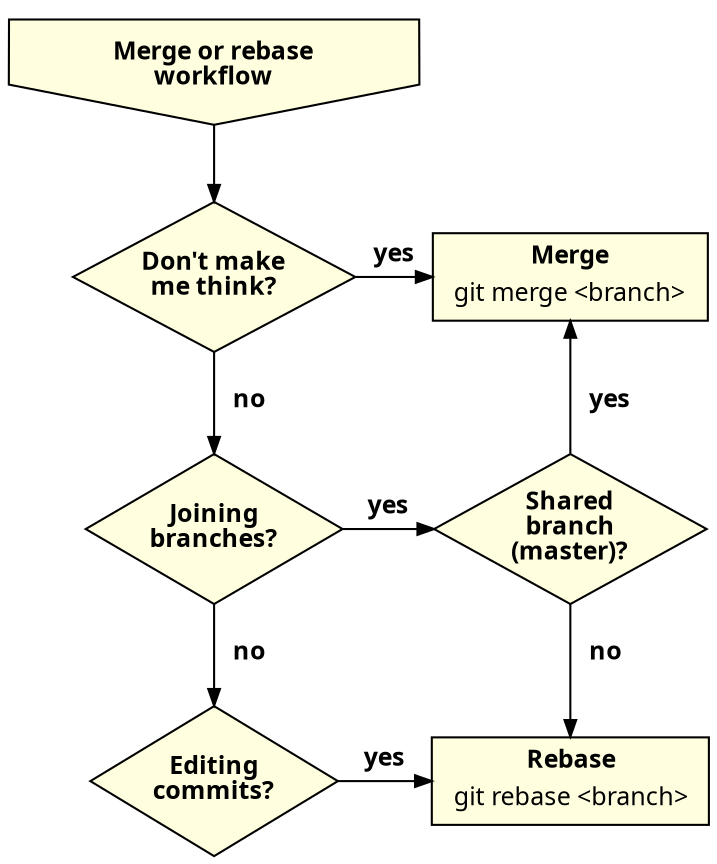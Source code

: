 digraph mergeorrebaseworkflow {
    // splines = ortho;

    edge [
        arrowsize = 0.8,
        fontname = "Verdana",
        fontsize = 12
    ]

    node [
        shape = rect,
        style = filled,
        fillcolor = lightyellow,
        fontname = "Verdana",
        fontsize = 12
    ]

    // workflow
    merge_or_rebase_workflow [
        shape = invhouse,
        label = <<b>Merge or rebase<br/>workflow</b>>,
        group = g1
    ]

    // decisions
    joining_branches_decision [
        shape = diamond,
        label = <<b>Joining<br/>branches?</b>>,
        height = 1,
        group = g1
    ]
    editing_commits_decision [
        shape = diamond,
        label = <<b>Editing<br/>commits?</b>>,
        height = 1,
        group = g1
    ]
    dont_make_me_think_decision [
        shape = diamond,
        label = <<b>Don't make<br/>me think?</b>>,
        height = 1,
        group = g1
    ]
    shared_branch_decision [
        shape = diamond,
        label = <<b>Shared<br/>branch<br/>(master)?</b>>,
        height = 1,
        group = g2
    ]

    // commands
    git_rebase [
        label = <
            <table border="0" cellborder="0" cellspacing="0">
            <tr><td><b>Rebase</b></td></tr>
            <tr><td>git rebase &lt;branch&gt;</td></tr>
            </table>
        >,
        group = g2
    ]
    git_merge [
        label = <
            <table border="0" cellborder="0" cellspacing="0">
            <tr><td><b>Merge</b></td></tr>
            <tr><td>git merge &lt;branch&gt;</td></tr>
            </table>
        >,
        group = g2
    ]

    // relations
    merge_or_rebase_workflow -> dont_make_me_think_decision
    dont_make_me_think_decision -> git_merge [label = <<b>yes</b>>]
    dont_make_me_think_decision -> joining_branches_decision [label = <<b>   no</b>>]
    joining_branches_decision -> editing_commits_decision [label = <<b>   no</b>>]
    joining_branches_decision -> shared_branch_decision [label = <<b>yes</b>>]
    editing_commits_decision -> git_rebase [label = <<b>yes</b>>]
    shared_branch_decision -> git_merge [label = <<b>   yes</b>>]
    shared_branch_decision -> git_rebase [label = <<b>   no</b>>]

    { rank = same; dont_make_me_think_decision; git_merge}
    { rank = same; joining_branches_decision; shared_branch_decision}
    { rank = same; editing_commits_decision; git_rebase}
}
